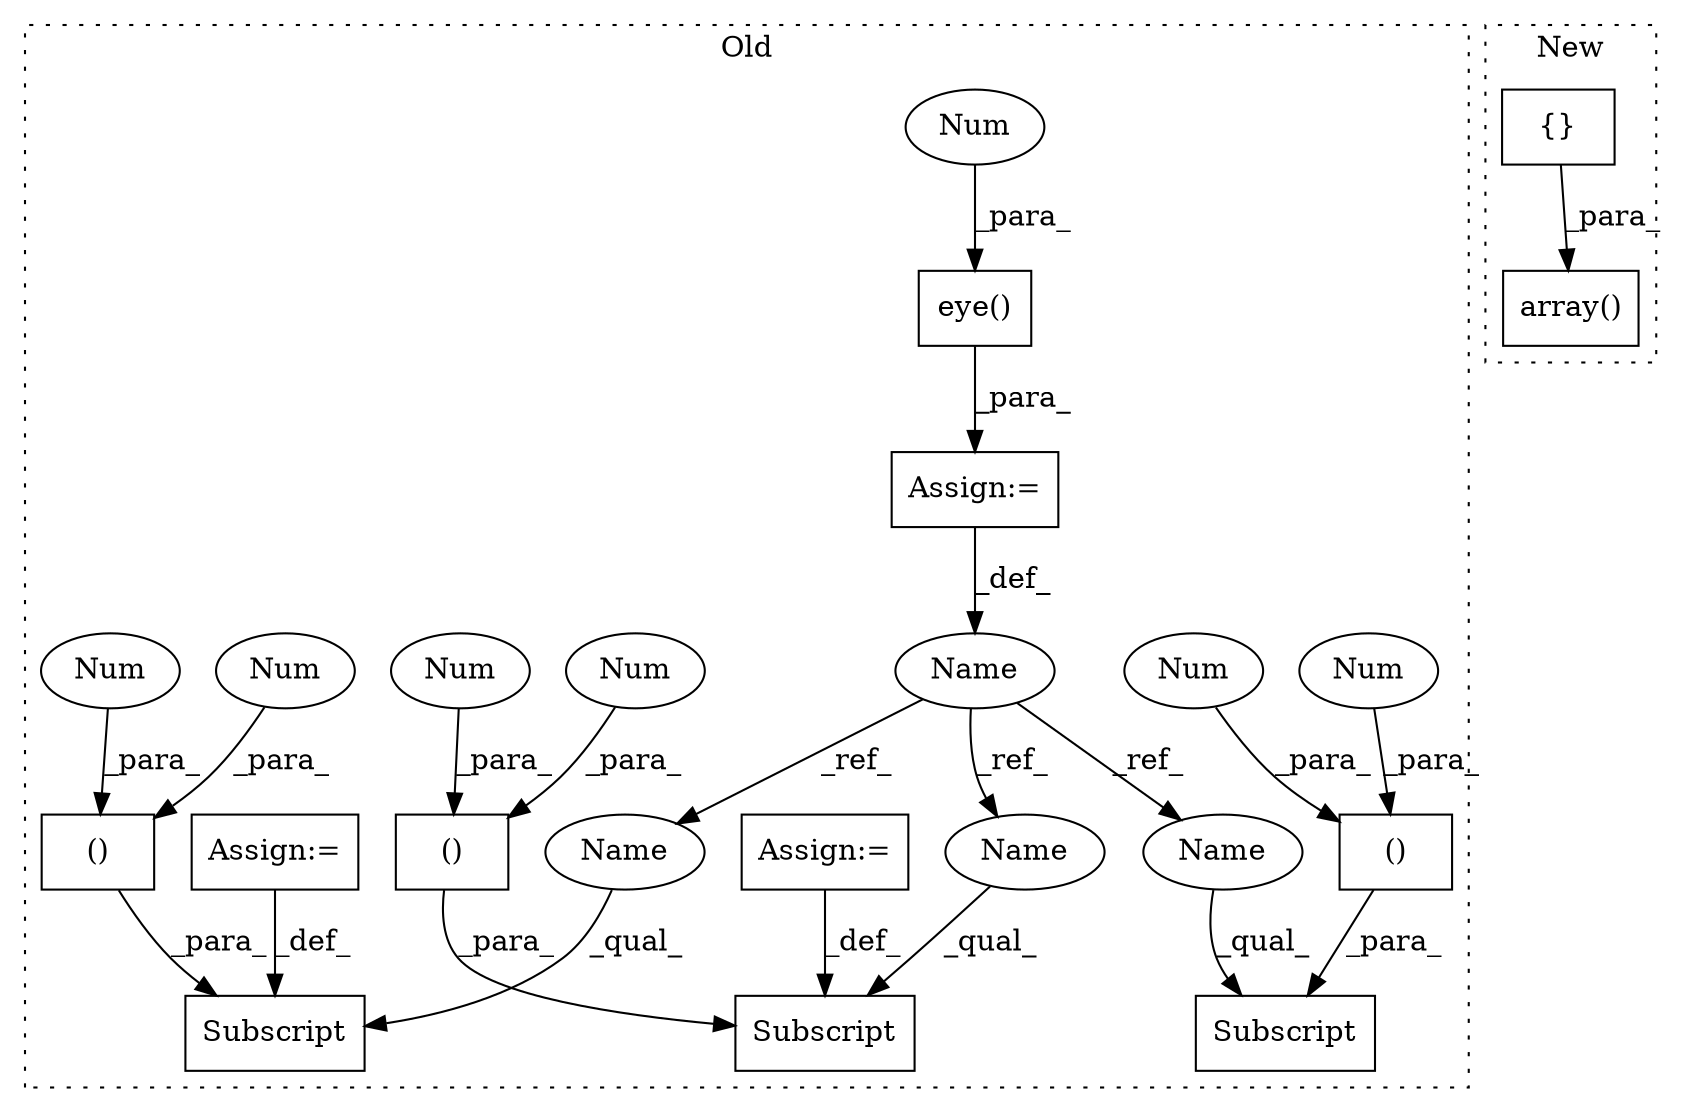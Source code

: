 digraph G {
subgraph cluster0 {
1 [label="eye()" a="75" s="3319,3327" l="7,19" shape="box"];
3 [label="Num" a="76" s="3326" l="1" shape="ellipse"];
4 [label="Subscript" a="63" s="3461,0" l="20,0" shape="box"];
5 [label="()" a="54" s="3477" l="3" shape="box"];
6 [label="Subscript" a="63" s="3391,0" l="20,0" shape="box"];
7 [label="()" a="54" s="3407" l="3" shape="box"];
8 [label="Subscript" a="63" s="3427,0" l="20,0" shape="box"];
9 [label="()" a="54" s="3443" l="3" shape="box"];
11 [label="Name" a="87" s="3302" l="14" shape="ellipse"];
12 [label="Num" a="76" s="3406" l="1" shape="ellipse"];
13 [label="Num" a="76" s="3409" l="1" shape="ellipse"];
14 [label="Num" a="76" s="3445" l="1" shape="ellipse"];
15 [label="Num" a="76" s="3442" l="1" shape="ellipse"];
16 [label="Num" a="76" s="3479" l="1" shape="ellipse"];
17 [label="Num" a="76" s="3476" l="1" shape="ellipse"];
18 [label="Assign:=" a="68" s="3316" l="3" shape="box"];
19 [label="Assign:=" a="68" s="3411" l="3" shape="box"];
20 [label="Assign:=" a="68" s="3447" l="3" shape="box"];
21 [label="Name" a="87" s="3427" l="14" shape="ellipse"];
22 [label="Name" a="87" s="3391" l="14" shape="ellipse"];
23 [label="Name" a="87" s="3461" l="14" shape="ellipse"];
label = "Old";
style="dotted";
}
subgraph cluster1 {
2 [label="{}" a="59" s="4430,4449" l="1,0" shape="box"];
10 [label="array()" a="75" s="4421,4450" l="9,1" shape="box"];
label = "New";
style="dotted";
}
1 -> 18 [label="_para_"];
2 -> 10 [label="_para_"];
3 -> 1 [label="_para_"];
5 -> 4 [label="_para_"];
7 -> 6 [label="_para_"];
9 -> 8 [label="_para_"];
11 -> 21 [label="_ref_"];
11 -> 23 [label="_ref_"];
11 -> 22 [label="_ref_"];
12 -> 7 [label="_para_"];
13 -> 7 [label="_para_"];
14 -> 9 [label="_para_"];
15 -> 9 [label="_para_"];
16 -> 5 [label="_para_"];
17 -> 5 [label="_para_"];
18 -> 11 [label="_def_"];
19 -> 6 [label="_def_"];
20 -> 8 [label="_def_"];
21 -> 8 [label="_qual_"];
22 -> 6 [label="_qual_"];
23 -> 4 [label="_qual_"];
}